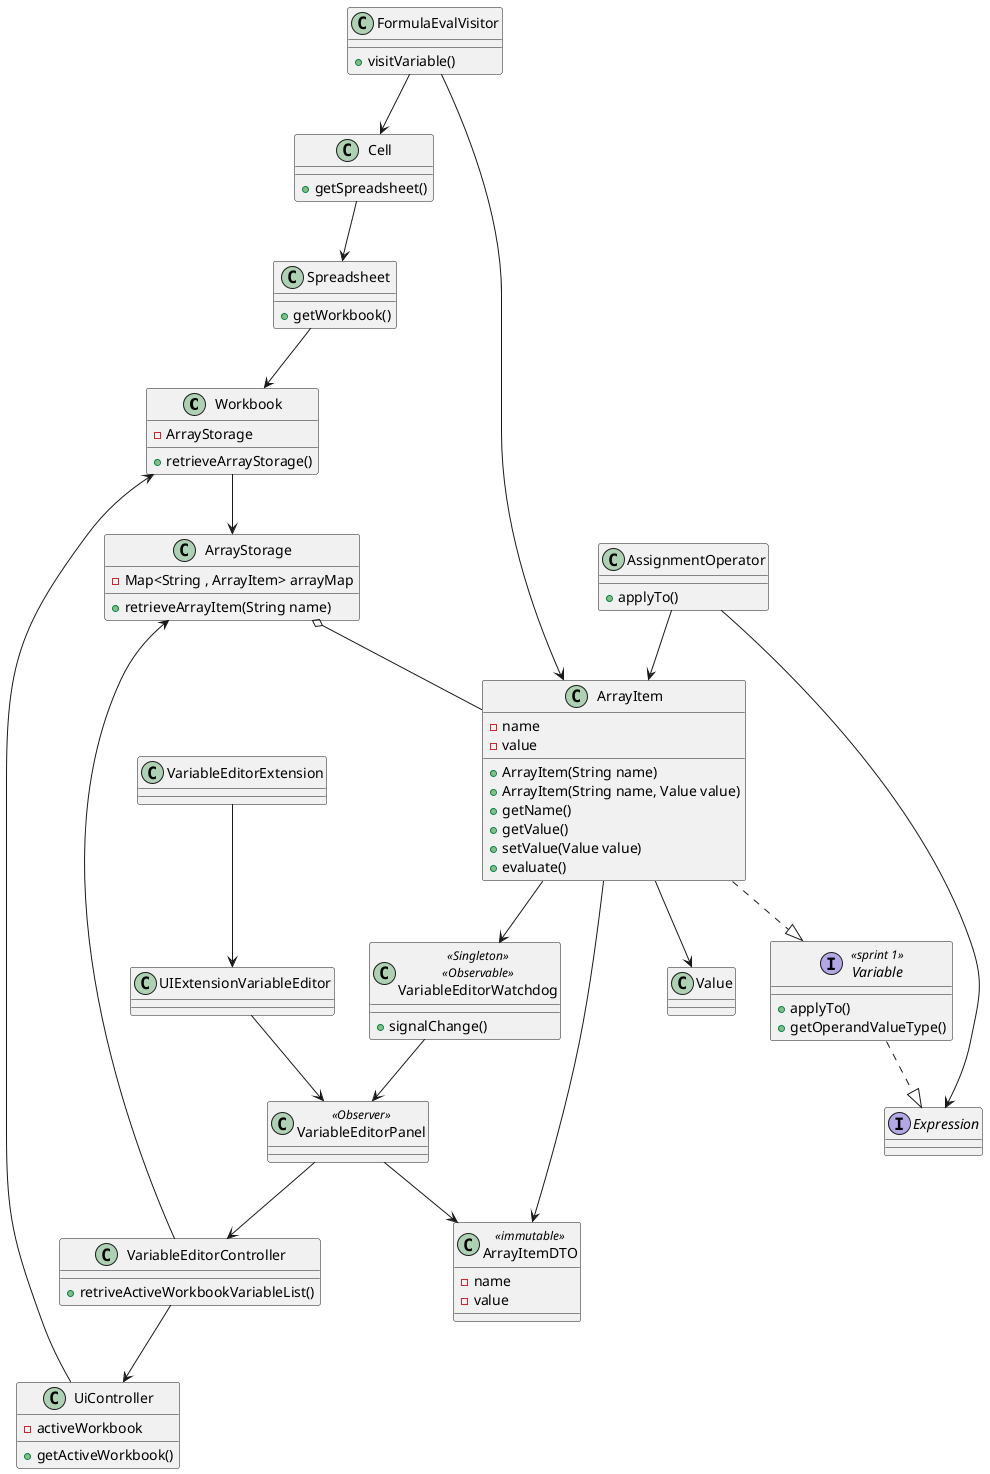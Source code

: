 @startuml image03.png

class Workbook {
  - ArrayStorage
    + retrieveArrayStorage()
 }

class ArrayStorage {
  - Map<String , ArrayItem> arrayMap
  + retrieveArrayItem(String name)
 }
class ArrayItem {
  - name
  - value
+ ArrayItem(String name)
+ ArrayItem(String name, Value value)
+ getName() 
+ getValue() 
+ setValue(Value value)
+ evaluate()
 }
class ArrayItemDTO  << immutable >>{
  - name
  - value
 }

class AssignmentOperator {
 + applyTo()
}
class FormulaEvalVisitor {
 + visitVariable()
}

class Cell {
 + getSpreadsheet()
}

class Spreadsheet {
  +  getWorkbook()
}

class Value {
 }

interface Variable <<sprint 1>>{
+ applyTo()
+ getOperandValueType()
 }
interface Expression {
 }



class VariableEditorController {
 }

class VariableEditorController {
    + retriveActiveWorkbookVariableList()
 }
class VariableEditorExtension {
 }
class VariableEditorPanel <<Observer>>{
 }
class UIExtensionVariableEditor {
 }
class VariableEditorWatchdog  <<Singleton>><<Observable>>{
    + signalChange()
 }

class UiController{
 - activeWorkbook
 + getActiveWorkbook()
}

'Workbook
'ArrayStorage
'ArrayItem
'Variable
'Value
'VariableEditorExtension
'VariableEditorController
'VariableEditorPanel
'UIExtensionVariableEditor

Workbook --> ArrayStorage
ArrayStorage o-- ArrayItem
ArrayItem ..|> Variable
Variable ..|> Expression
AssignmentOperator --> Expression
AssignmentOperator --> ArrayItem
FormulaEvalVisitor --> Cell
Cell --> Spreadsheet
Spreadsheet --> Workbook
FormulaEvalVisitor --> ArrayItem
UiController --> Workbook

ArrayItem --> Value
ArrayItem --> ArrayItemDTO

ArrayItem --> VariableEditorWatchdog



VariableEditorController --> UiController
VariableEditorController --> ArrayStorage

'VariableEditorController --> UIExtensionVariableEditor

VariableEditorExtension --> UIExtensionVariableEditor
UIExtensionVariableEditor --> VariableEditorPanel
VariableEditorPanel --> VariableEditorController

VariableEditorWatchdog --> VariableEditorPanel

VariableEditorPanel --> ArrayItemDTO



@enduml